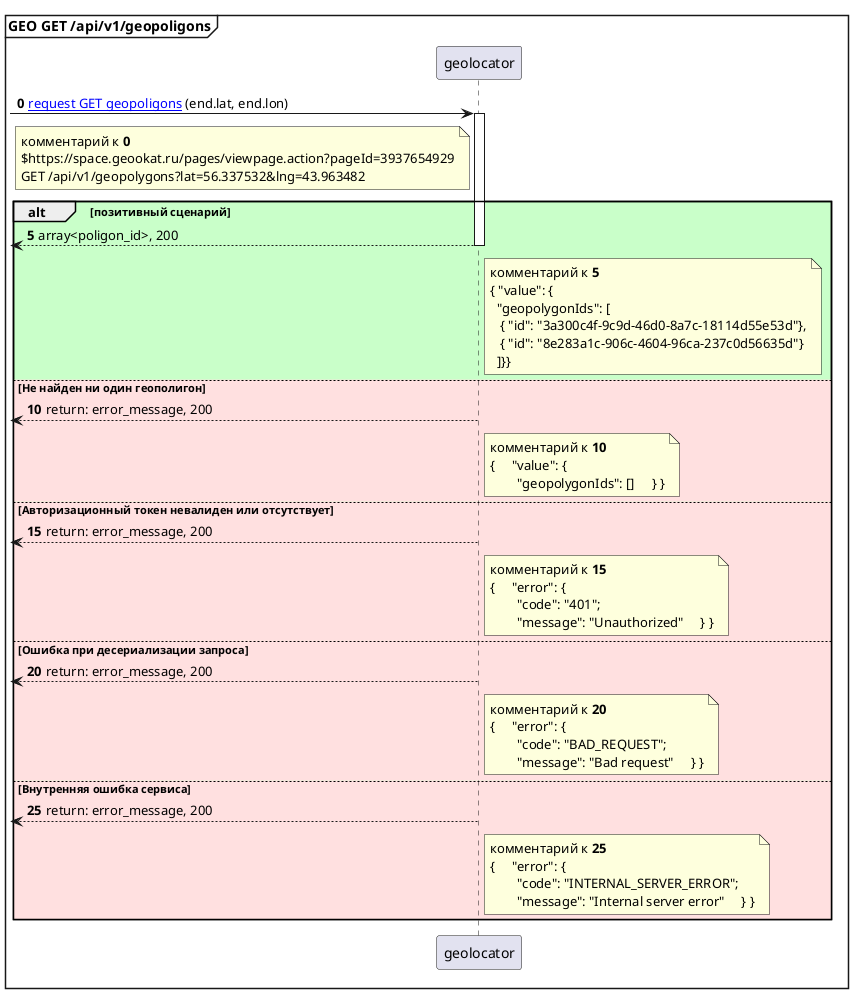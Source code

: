 @startuml
'https://plantuml.com/sequence-diagram
mainframe **GEO GET /api/v1/geopoligons**
'!includesub poligons_api.puml !VARIABLES
'!includesub poligons_api.puml !ACTORS
'!includesub poligons_api.puml !POLIGONS_REQUEST
'!includesub poligons_api.puml !POLIGONS_RESPONSE_200
'!includesub poligons_api.puml !POLIGONS_RESPONSE_EMPTY
'!includesub poligons_api.puml !POLIGONS_RESPONSE_UNAUTHORIZED
'!includesub poligons_api.puml !POLIGONS_RESPONSE_BAD_REQUEST
'!includesub poligons_api.puml !POLIGONS_RESPONSE_INTERNAL_ERROR

!startsub VARIABLES
!$GREEN = "#TECHNOLOGY"
!$PINK = "#IMPLEMENTATION"
!$POLIGONS_NAME = "GET geopoligons"
!$GEO_REQUEST = "GET /api/v1/geopolygons?lat=56.337532&lng=43.963482"
!$POLIGONS_LINK = "https://space.geookat.ru/pages/viewpage.action?pageId=3937654929"
!$END_GEO = "end.lat, end.lon"
!endsub

skinparam MaxMessageSize 300
skinparam WrapWidth 350
skinparam FontSize 8

autonumber 0 5

!startsub ACTORS
participant geolocator as geo
!endsub

!startsub POLIGONS_REQUEST
[-> geo: [[$$POLIGONS_LINK request $POLIGONS_NAME]] ($END_GEO)
note left geo
комментарий к **%autonumber%**
$$POLIGONS_LINK
$GEO_REQUEST
end note
activate geo
!endsub

!startsub POLIGONS_RESPONSE_200
alt $GREEN позитивный сценарий
 return array<poligon_id>, 200
note right geo
комментарий к **%autonumber%**
{ "value": {
  "geopolygonIds": [
   { "id": "3a300c4f-9c9d-46d0-8a7c-18114d55e53d"},
   { "id": "8e283a1c-906c-4604-96ca-237c0d56635d"}
  ]}}
end note
!endsub

!startsub POLIGONS_RESPONSE_EMPTY
else $PINK Не найден ни один геополигон
 [<-- geo: return: error_message, 200
 note right geo
 комментарий к **%autonumber%**
 {     "value": {
         "geopolygonIds": []     } }
 end note
 !endsub

 !startsub POLIGONS_RESPONSE_UNAUTHORIZED
else $PINK Авторизационный токен невалиден или отсутствует
 [<-- geo: return: error_message, 200
 note right geo
 комментарий к **%autonumber%**
 {     "error": {
         "code": "401";
         "message": "Unauthorized"     } }
 end note
!endsub

!startsub POLIGONS_RESPONSE_BAD_REQUEST

else $PINK Ошибка при десериализации запроса
 [<-- geo: return: error_message, 200
 note right geo
 комментарий к **%autonumber%**
 {     "error": {
         "code": "BAD_REQUEST";
         "message": "Bad request"     } }
 end note
!endsub

!startsub POLIGONS_RESPONSE_INTERNAL_ERROR
 else $PINK Внутренняя ошибка сервиса
 [<-- geo: return: error_message, 200
 note right geo
 комментарий к **%autonumber%**
 {     "error": {
         "code": "INTERNAL_SERVER_ERROR";
         "message": "Internal server error"     } }
 end note
!endsub
end
deactivate geo


@enduml